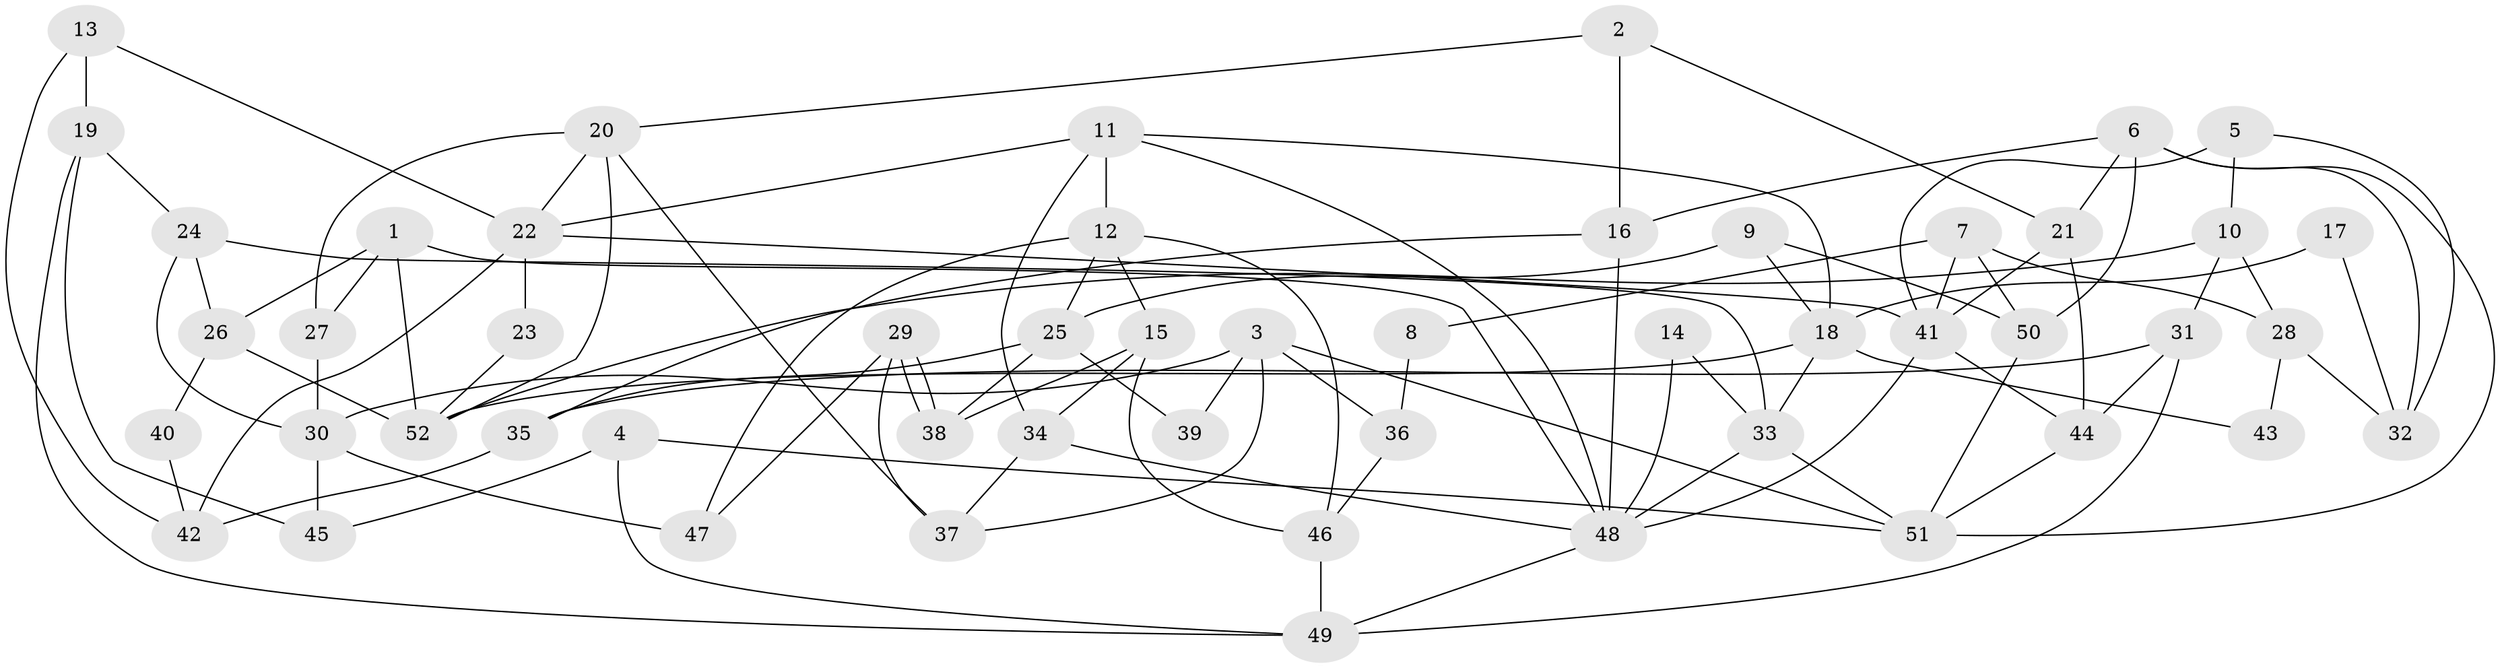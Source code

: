 // coarse degree distribution, {5: 0.2, 4: 0.3, 7: 0.13333333333333333, 3: 0.06666666666666667, 1: 0.03333333333333333, 6: 0.2, 9: 0.03333333333333333, 2: 0.03333333333333333}
// Generated by graph-tools (version 1.1) at 2025/24/03/03/25 07:24:00]
// undirected, 52 vertices, 104 edges
graph export_dot {
graph [start="1"]
  node [color=gray90,style=filled];
  1;
  2;
  3;
  4;
  5;
  6;
  7;
  8;
  9;
  10;
  11;
  12;
  13;
  14;
  15;
  16;
  17;
  18;
  19;
  20;
  21;
  22;
  23;
  24;
  25;
  26;
  27;
  28;
  29;
  30;
  31;
  32;
  33;
  34;
  35;
  36;
  37;
  38;
  39;
  40;
  41;
  42;
  43;
  44;
  45;
  46;
  47;
  48;
  49;
  50;
  51;
  52;
  1 -- 26;
  1 -- 48;
  1 -- 27;
  1 -- 52;
  2 -- 16;
  2 -- 20;
  2 -- 21;
  3 -- 51;
  3 -- 30;
  3 -- 36;
  3 -- 37;
  3 -- 39;
  4 -- 51;
  4 -- 49;
  4 -- 45;
  5 -- 10;
  5 -- 41;
  5 -- 32;
  6 -- 21;
  6 -- 50;
  6 -- 16;
  6 -- 32;
  6 -- 51;
  7 -- 41;
  7 -- 28;
  7 -- 8;
  7 -- 50;
  8 -- 36;
  9 -- 50;
  9 -- 18;
  9 -- 25;
  10 -- 52;
  10 -- 31;
  10 -- 28;
  11 -- 12;
  11 -- 48;
  11 -- 18;
  11 -- 22;
  11 -- 34;
  12 -- 15;
  12 -- 47;
  12 -- 25;
  12 -- 46;
  13 -- 42;
  13 -- 19;
  13 -- 22;
  14 -- 48;
  14 -- 33;
  15 -- 38;
  15 -- 34;
  15 -- 46;
  16 -- 35;
  16 -- 48;
  17 -- 32;
  17 -- 18;
  18 -- 52;
  18 -- 33;
  18 -- 43;
  19 -- 45;
  19 -- 49;
  19 -- 24;
  20 -- 37;
  20 -- 22;
  20 -- 27;
  20 -- 52;
  21 -- 41;
  21 -- 44;
  22 -- 23;
  22 -- 41;
  22 -- 42;
  23 -- 52;
  24 -- 33;
  24 -- 26;
  24 -- 30;
  25 -- 35;
  25 -- 38;
  25 -- 39;
  26 -- 52;
  26 -- 40;
  27 -- 30;
  28 -- 32;
  28 -- 43;
  29 -- 38;
  29 -- 38;
  29 -- 37;
  29 -- 47;
  30 -- 45;
  30 -- 47;
  31 -- 44;
  31 -- 49;
  31 -- 35;
  33 -- 51;
  33 -- 48;
  34 -- 48;
  34 -- 37;
  35 -- 42;
  36 -- 46;
  40 -- 42;
  41 -- 48;
  41 -- 44;
  44 -- 51;
  46 -- 49;
  48 -- 49;
  50 -- 51;
}
